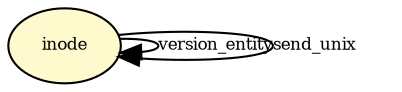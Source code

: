 digraph RGL__DirectedAdjacencyGraph {inode[fontsize = 8,label = "inode",shape = ellipse, fillcolor="#fffacd", style = filled]

inode -> inode[fontsize = 8,label = "version_entity", color="#000000"]

inode -> inode[fontsize = 8,label = "send_unix", color="#000000"]

}